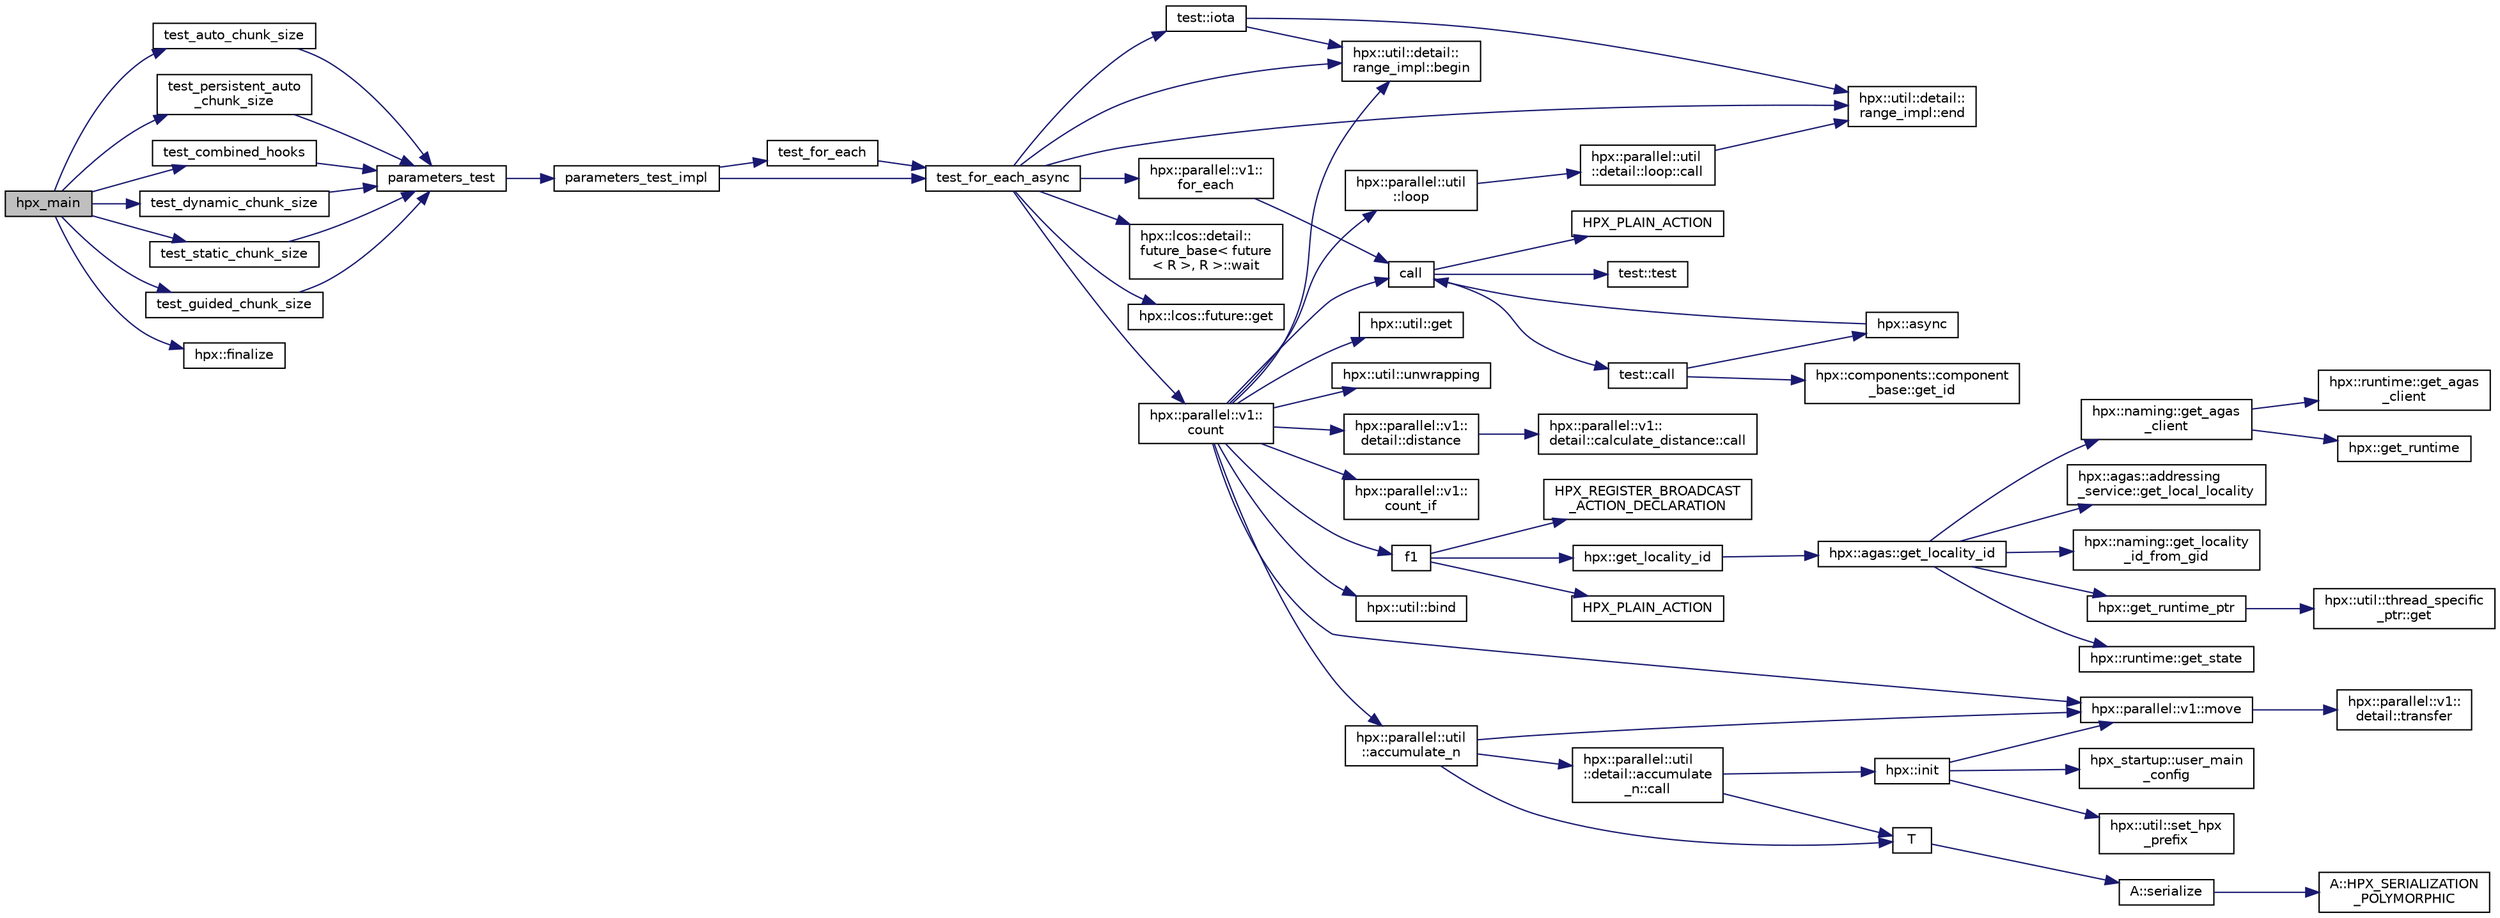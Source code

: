 digraph "hpx_main"
{
  edge [fontname="Helvetica",fontsize="10",labelfontname="Helvetica",labelfontsize="10"];
  node [fontname="Helvetica",fontsize="10",shape=record];
  rankdir="LR";
  Node0 [label="hpx_main",height=0.2,width=0.4,color="black", fillcolor="grey75", style="filled", fontcolor="black"];
  Node0 -> Node1 [color="midnightblue",fontsize="10",style="solid",fontname="Helvetica"];
  Node1 [label="test_dynamic_chunk_size",height=0.2,width=0.4,color="black", fillcolor="white", style="filled",URL="$dc/d90/executor__parameters_8cpp.html#aa2e73af647858473ba1975b4e5ffc17b"];
  Node1 -> Node2 [color="midnightblue",fontsize="10",style="solid",fontname="Helvetica"];
  Node2 [label="parameters_test",height=0.2,width=0.4,color="black", fillcolor="white", style="filled",URL="$dc/d90/executor__parameters_8cpp.html#a5c65433d1d0e307ce8458605874200c7"];
  Node2 -> Node3 [color="midnightblue",fontsize="10",style="solid",fontname="Helvetica"];
  Node3 [label="parameters_test_impl",height=0.2,width=0.4,color="black", fillcolor="white", style="filled",URL="$dc/d90/executor__parameters_8cpp.html#a8ee56958cf75d45faaa2744384fec6c2"];
  Node3 -> Node4 [color="midnightblue",fontsize="10",style="solid",fontname="Helvetica"];
  Node4 [label="test_for_each",height=0.2,width=0.4,color="black", fillcolor="white", style="filled",URL="$d1/d33/foreach_8cpp.html#a72d426cf253d972ca84588bf27a38ad1"];
  Node4 -> Node5 [color="midnightblue",fontsize="10",style="solid",fontname="Helvetica"];
  Node5 [label="test_for_each_async",height=0.2,width=0.4,color="black", fillcolor="white", style="filled",URL="$d4/d2c/algorithms_2foreach__tests_8hpp.html#a69c5edf24498613fdeab313a0c08e59f"];
  Node5 -> Node6 [color="midnightblue",fontsize="10",style="solid",fontname="Helvetica"];
  Node6 [label="test::iota",height=0.2,width=0.4,color="black", fillcolor="white", style="filled",URL="$df/d04/namespacetest.html#abdbbc37e6fb67287495e853a554c493a"];
  Node6 -> Node7 [color="midnightblue",fontsize="10",style="solid",fontname="Helvetica"];
  Node7 [label="hpx::util::detail::\lrange_impl::begin",height=0.2,width=0.4,color="black", fillcolor="white", style="filled",URL="$d4/d4a/namespacehpx_1_1util_1_1detail_1_1range__impl.html#a31e165df2b865cdd961f35ce938db41a"];
  Node6 -> Node8 [color="midnightblue",fontsize="10",style="solid",fontname="Helvetica"];
  Node8 [label="hpx::util::detail::\lrange_impl::end",height=0.2,width=0.4,color="black", fillcolor="white", style="filled",URL="$d4/d4a/namespacehpx_1_1util_1_1detail_1_1range__impl.html#afb2ea48b0902f52ee4d8b764807b4316"];
  Node5 -> Node7 [color="midnightblue",fontsize="10",style="solid",fontname="Helvetica"];
  Node5 -> Node8 [color="midnightblue",fontsize="10",style="solid",fontname="Helvetica"];
  Node5 -> Node9 [color="midnightblue",fontsize="10",style="solid",fontname="Helvetica"];
  Node9 [label="hpx::parallel::v1::\lfor_each",height=0.2,width=0.4,color="black", fillcolor="white", style="filled",URL="$db/db9/namespacehpx_1_1parallel_1_1v1.html#a7669848e3e4ff6cee42c8f645101970f"];
  Node9 -> Node10 [color="midnightblue",fontsize="10",style="solid",fontname="Helvetica"];
  Node10 [label="call",height=0.2,width=0.4,color="black", fillcolor="white", style="filled",URL="$d2/d67/promise__1620_8cpp.html#a58357f0b82bc761e1d0b9091ed563a70"];
  Node10 -> Node11 [color="midnightblue",fontsize="10",style="solid",fontname="Helvetica"];
  Node11 [label="test::test",height=0.2,width=0.4,color="black", fillcolor="white", style="filled",URL="$d8/d89/structtest.html#ab42d5ece712d716b04cb3f686f297a26"];
  Node10 -> Node12 [color="midnightblue",fontsize="10",style="solid",fontname="Helvetica"];
  Node12 [label="HPX_PLAIN_ACTION",height=0.2,width=0.4,color="black", fillcolor="white", style="filled",URL="$d2/d67/promise__1620_8cpp.html#ab96aab827a4b1fcaf66cfe0ba83fef23"];
  Node10 -> Node13 [color="midnightblue",fontsize="10",style="solid",fontname="Helvetica"];
  Node13 [label="test::call",height=0.2,width=0.4,color="black", fillcolor="white", style="filled",URL="$d8/d89/structtest.html#aeb29e7ed6518b9426ccf1344c52620ae"];
  Node13 -> Node14 [color="midnightblue",fontsize="10",style="solid",fontname="Helvetica"];
  Node14 [label="hpx::async",height=0.2,width=0.4,color="black", fillcolor="white", style="filled",URL="$d8/d83/namespacehpx.html#acb7d8e37b73b823956ce144f9a57eaa4"];
  Node14 -> Node10 [color="midnightblue",fontsize="10",style="solid",fontname="Helvetica"];
  Node13 -> Node15 [color="midnightblue",fontsize="10",style="solid",fontname="Helvetica"];
  Node15 [label="hpx::components::component\l_base::get_id",height=0.2,width=0.4,color="black", fillcolor="white", style="filled",URL="$d2/de6/classhpx_1_1components_1_1component__base.html#a4c8fd93514039bdf01c48d66d82b19cd"];
  Node5 -> Node16 [color="midnightblue",fontsize="10",style="solid",fontname="Helvetica"];
  Node16 [label="hpx::lcos::detail::\lfuture_base\< future\l\< R \>, R \>::wait",height=0.2,width=0.4,color="black", fillcolor="white", style="filled",URL="$d5/dd7/classhpx_1_1lcos_1_1detail_1_1future__base.html#a028190ad98b2865e267745247b6b5ae8"];
  Node5 -> Node17 [color="midnightblue",fontsize="10",style="solid",fontname="Helvetica"];
  Node17 [label="hpx::lcos::future::get",height=0.2,width=0.4,color="black", fillcolor="white", style="filled",URL="$d0/d33/classhpx_1_1lcos_1_1future.html#a8c28269486d5620ac48af349f17bb41c"];
  Node5 -> Node18 [color="midnightblue",fontsize="10",style="solid",fontname="Helvetica"];
  Node18 [label="hpx::parallel::v1::\lcount",height=0.2,width=0.4,color="black", fillcolor="white", style="filled",URL="$db/db9/namespacehpx_1_1parallel_1_1v1.html#a19d058114a2bd44801aab4176b188e23"];
  Node18 -> Node19 [color="midnightblue",fontsize="10",style="solid",fontname="Helvetica"];
  Node19 [label="hpx::parallel::v1::\lcount_if",height=0.2,width=0.4,color="black", fillcolor="white", style="filled",URL="$db/db9/namespacehpx_1_1parallel_1_1v1.html#ad836ff017ec208c2d6388a9b47b05ce0"];
  Node18 -> Node20 [color="midnightblue",fontsize="10",style="solid",fontname="Helvetica"];
  Node20 [label="f1",height=0.2,width=0.4,color="black", fillcolor="white", style="filled",URL="$d8/d8b/broadcast_8cpp.html#a1751fbd41f2529b84514a9dbd767959a"];
  Node20 -> Node21 [color="midnightblue",fontsize="10",style="solid",fontname="Helvetica"];
  Node21 [label="hpx::get_locality_id",height=0.2,width=0.4,color="black", fillcolor="white", style="filled",URL="$d8/d83/namespacehpx.html#a158d7c54a657bb364c1704033010697b",tooltip="Return the number of the locality this function is being called from. "];
  Node21 -> Node22 [color="midnightblue",fontsize="10",style="solid",fontname="Helvetica"];
  Node22 [label="hpx::agas::get_locality_id",height=0.2,width=0.4,color="black", fillcolor="white", style="filled",URL="$dc/d54/namespacehpx_1_1agas.html#a491cc2ddecdf0f1a9129900caa6a4d3e"];
  Node22 -> Node23 [color="midnightblue",fontsize="10",style="solid",fontname="Helvetica"];
  Node23 [label="hpx::get_runtime_ptr",height=0.2,width=0.4,color="black", fillcolor="white", style="filled",URL="$d8/d83/namespacehpx.html#af29daf2bb3e01b4d6495a1742b6cce64"];
  Node23 -> Node24 [color="midnightblue",fontsize="10",style="solid",fontname="Helvetica"];
  Node24 [label="hpx::util::thread_specific\l_ptr::get",height=0.2,width=0.4,color="black", fillcolor="white", style="filled",URL="$d4/d4c/structhpx_1_1util_1_1thread__specific__ptr.html#a3b27d8520710478aa41d1f74206bdba9"];
  Node22 -> Node25 [color="midnightblue",fontsize="10",style="solid",fontname="Helvetica"];
  Node25 [label="hpx::runtime::get_state",height=0.2,width=0.4,color="black", fillcolor="white", style="filled",URL="$d0/d7b/classhpx_1_1runtime.html#ab405f80e060dac95d624520f38b0524c"];
  Node22 -> Node26 [color="midnightblue",fontsize="10",style="solid",fontname="Helvetica"];
  Node26 [label="hpx::naming::get_agas\l_client",height=0.2,width=0.4,color="black", fillcolor="white", style="filled",URL="$d4/dc9/namespacehpx_1_1naming.html#a0408fffd5d34b620712a801b0ae3b032"];
  Node26 -> Node27 [color="midnightblue",fontsize="10",style="solid",fontname="Helvetica"];
  Node27 [label="hpx::get_runtime",height=0.2,width=0.4,color="black", fillcolor="white", style="filled",URL="$d8/d83/namespacehpx.html#aef902cc6c7dd3b9fbadf34d1e850a070"];
  Node26 -> Node28 [color="midnightblue",fontsize="10",style="solid",fontname="Helvetica"];
  Node28 [label="hpx::runtime::get_agas\l_client",height=0.2,width=0.4,color="black", fillcolor="white", style="filled",URL="$d0/d7b/classhpx_1_1runtime.html#aeb5dddd30d6b9861669af8ad44d1a96a"];
  Node22 -> Node29 [color="midnightblue",fontsize="10",style="solid",fontname="Helvetica"];
  Node29 [label="hpx::agas::addressing\l_service::get_local_locality",height=0.2,width=0.4,color="black", fillcolor="white", style="filled",URL="$db/d58/structhpx_1_1agas_1_1addressing__service.html#ab52c19a37c2a7a006c6c15f90ad0539c"];
  Node22 -> Node30 [color="midnightblue",fontsize="10",style="solid",fontname="Helvetica"];
  Node30 [label="hpx::naming::get_locality\l_id_from_gid",height=0.2,width=0.4,color="black", fillcolor="white", style="filled",URL="$d4/dc9/namespacehpx_1_1naming.html#a7fd43037784560bd04fda9b49e33529f"];
  Node20 -> Node31 [color="midnightblue",fontsize="10",style="solid",fontname="Helvetica"];
  Node31 [label="HPX_PLAIN_ACTION",height=0.2,width=0.4,color="black", fillcolor="white", style="filled",URL="$d8/d8b/broadcast_8cpp.html#a19685a0394ce6a99351f7a679f6eeefc"];
  Node20 -> Node32 [color="midnightblue",fontsize="10",style="solid",fontname="Helvetica"];
  Node32 [label="HPX_REGISTER_BROADCAST\l_ACTION_DECLARATION",height=0.2,width=0.4,color="black", fillcolor="white", style="filled",URL="$d7/d38/addressing__service_8cpp.html#a573d764d9cb34eec46a4bdffcf07875f"];
  Node18 -> Node33 [color="midnightblue",fontsize="10",style="solid",fontname="Helvetica"];
  Node33 [label="hpx::parallel::util\l::loop",height=0.2,width=0.4,color="black", fillcolor="white", style="filled",URL="$df/dc6/namespacehpx_1_1parallel_1_1util.html#a3f434e00f42929aac85debb8c5782213"];
  Node33 -> Node34 [color="midnightblue",fontsize="10",style="solid",fontname="Helvetica"];
  Node34 [label="hpx::parallel::util\l::detail::loop::call",height=0.2,width=0.4,color="black", fillcolor="white", style="filled",URL="$da/d06/structhpx_1_1parallel_1_1util_1_1detail_1_1loop.html#a5c5e8dbda782f09cdb7bc2509e3bf09e"];
  Node34 -> Node8 [color="midnightblue",fontsize="10",style="solid",fontname="Helvetica"];
  Node18 -> Node35 [color="midnightblue",fontsize="10",style="solid",fontname="Helvetica"];
  Node35 [label="hpx::util::bind",height=0.2,width=0.4,color="black", fillcolor="white", style="filled",URL="$df/dad/namespacehpx_1_1util.html#ad844caedf82a0173d6909d910c3e48c6"];
  Node18 -> Node36 [color="midnightblue",fontsize="10",style="solid",fontname="Helvetica"];
  Node36 [label="hpx::parallel::v1::move",height=0.2,width=0.4,color="black", fillcolor="white", style="filled",URL="$db/db9/namespacehpx_1_1parallel_1_1v1.html#aa7c4ede081ce786c9d1eb1adff495cfc"];
  Node36 -> Node37 [color="midnightblue",fontsize="10",style="solid",fontname="Helvetica"];
  Node37 [label="hpx::parallel::v1::\ldetail::transfer",height=0.2,width=0.4,color="black", fillcolor="white", style="filled",URL="$d2/ddd/namespacehpx_1_1parallel_1_1v1_1_1detail.html#ab1b56a05e1885ca7cc7ffa1804dd2f3c"];
  Node18 -> Node38 [color="midnightblue",fontsize="10",style="solid",fontname="Helvetica"];
  Node38 [label="hpx::util::get",height=0.2,width=0.4,color="black", fillcolor="white", style="filled",URL="$df/dad/namespacehpx_1_1util.html#a5cbd3c41f03f4d4acaedaa4777e3cc02"];
  Node18 -> Node10 [color="midnightblue",fontsize="10",style="solid",fontname="Helvetica"];
  Node18 -> Node39 [color="midnightblue",fontsize="10",style="solid",fontname="Helvetica"];
  Node39 [label="hpx::parallel::v1::\ldetail::distance",height=0.2,width=0.4,color="black", fillcolor="white", style="filled",URL="$d2/ddd/namespacehpx_1_1parallel_1_1v1_1_1detail.html#a6bea3c6a5f470cad11f27ee6bab4a33f"];
  Node39 -> Node40 [color="midnightblue",fontsize="10",style="solid",fontname="Helvetica"];
  Node40 [label="hpx::parallel::v1::\ldetail::calculate_distance::call",height=0.2,width=0.4,color="black", fillcolor="white", style="filled",URL="$db/dfa/structhpx_1_1parallel_1_1v1_1_1detail_1_1calculate__distance.html#a950a6627830a7d019ac0e734b0a447bf"];
  Node18 -> Node41 [color="midnightblue",fontsize="10",style="solid",fontname="Helvetica"];
  Node41 [label="hpx::util::unwrapping",height=0.2,width=0.4,color="black", fillcolor="white", style="filled",URL="$df/dad/namespacehpx_1_1util.html#a7529d9ac687684c33403cdd1f9cef8e4"];
  Node18 -> Node42 [color="midnightblue",fontsize="10",style="solid",fontname="Helvetica"];
  Node42 [label="hpx::parallel::util\l::accumulate_n",height=0.2,width=0.4,color="black", fillcolor="white", style="filled",URL="$df/dc6/namespacehpx_1_1parallel_1_1util.html#af19f9a2722f97c2247ea5d0dbb5e2d25"];
  Node42 -> Node43 [color="midnightblue",fontsize="10",style="solid",fontname="Helvetica"];
  Node43 [label="hpx::parallel::util\l::detail::accumulate\l_n::call",height=0.2,width=0.4,color="black", fillcolor="white", style="filled",URL="$d8/d3b/structhpx_1_1parallel_1_1util_1_1detail_1_1accumulate__n.html#a765aceb8ab313fc92f7c4aaf70ccca8f"];
  Node43 -> Node44 [color="midnightblue",fontsize="10",style="solid",fontname="Helvetica"];
  Node44 [label="hpx::init",height=0.2,width=0.4,color="black", fillcolor="white", style="filled",URL="$d8/d83/namespacehpx.html#a3c694ea960b47c56b33351ba16e3d76b",tooltip="Main entry point for launching the HPX runtime system. "];
  Node44 -> Node45 [color="midnightblue",fontsize="10",style="solid",fontname="Helvetica"];
  Node45 [label="hpx::util::set_hpx\l_prefix",height=0.2,width=0.4,color="black", fillcolor="white", style="filled",URL="$df/dad/namespacehpx_1_1util.html#ae40a23c1ba0a48d9304dcf717a95793e"];
  Node44 -> Node46 [color="midnightblue",fontsize="10",style="solid",fontname="Helvetica"];
  Node46 [label="hpx_startup::user_main\l_config",height=0.2,width=0.4,color="black", fillcolor="white", style="filled",URL="$d3/dd2/namespacehpx__startup.html#aaac571d88bd3912a4225a23eb3261637"];
  Node44 -> Node36 [color="midnightblue",fontsize="10",style="solid",fontname="Helvetica"];
  Node43 -> Node47 [color="midnightblue",fontsize="10",style="solid",fontname="Helvetica"];
  Node47 [label="T",height=0.2,width=0.4,color="black", fillcolor="white", style="filled",URL="$db/d33/polymorphic__semiintrusive__template_8cpp.html#ad187658f9cb91c1312b39ae7e896f1ea"];
  Node47 -> Node48 [color="midnightblue",fontsize="10",style="solid",fontname="Helvetica"];
  Node48 [label="A::serialize",height=0.2,width=0.4,color="black", fillcolor="white", style="filled",URL="$d7/da0/struct_a.html#a5f5c287cf471e274ed9dda0da1592212"];
  Node48 -> Node49 [color="midnightblue",fontsize="10",style="solid",fontname="Helvetica"];
  Node49 [label="A::HPX_SERIALIZATION\l_POLYMORPHIC",height=0.2,width=0.4,color="black", fillcolor="white", style="filled",URL="$d7/da0/struct_a.html#ada978cc156cebbafddb1f3aa4c01918c"];
  Node42 -> Node36 [color="midnightblue",fontsize="10",style="solid",fontname="Helvetica"];
  Node42 -> Node47 [color="midnightblue",fontsize="10",style="solid",fontname="Helvetica"];
  Node18 -> Node7 [color="midnightblue",fontsize="10",style="solid",fontname="Helvetica"];
  Node3 -> Node5 [color="midnightblue",fontsize="10",style="solid",fontname="Helvetica"];
  Node0 -> Node50 [color="midnightblue",fontsize="10",style="solid",fontname="Helvetica"];
  Node50 [label="test_static_chunk_size",height=0.2,width=0.4,color="black", fillcolor="white", style="filled",URL="$dc/d90/executor__parameters_8cpp.html#a5e0442c99c510f1c755731abeb9b944c"];
  Node50 -> Node2 [color="midnightblue",fontsize="10",style="solid",fontname="Helvetica"];
  Node0 -> Node51 [color="midnightblue",fontsize="10",style="solid",fontname="Helvetica"];
  Node51 [label="test_guided_chunk_size",height=0.2,width=0.4,color="black", fillcolor="white", style="filled",URL="$dc/d90/executor__parameters_8cpp.html#aa4ccbdbd0a979d5e7375d6fa5eca270f"];
  Node51 -> Node2 [color="midnightblue",fontsize="10",style="solid",fontname="Helvetica"];
  Node0 -> Node52 [color="midnightblue",fontsize="10",style="solid",fontname="Helvetica"];
  Node52 [label="test_auto_chunk_size",height=0.2,width=0.4,color="black", fillcolor="white", style="filled",URL="$dc/d90/executor__parameters_8cpp.html#a6ad1eabf81567bccf7aa1f651826fc71"];
  Node52 -> Node2 [color="midnightblue",fontsize="10",style="solid",fontname="Helvetica"];
  Node0 -> Node53 [color="midnightblue",fontsize="10",style="solid",fontname="Helvetica"];
  Node53 [label="test_persistent_auto\l_chunk_size",height=0.2,width=0.4,color="black", fillcolor="white", style="filled",URL="$dc/d90/executor__parameters_8cpp.html#a6081c847e9df414deac648d8ff0e3605"];
  Node53 -> Node2 [color="midnightblue",fontsize="10",style="solid",fontname="Helvetica"];
  Node0 -> Node54 [color="midnightblue",fontsize="10",style="solid",fontname="Helvetica"];
  Node54 [label="test_combined_hooks",height=0.2,width=0.4,color="black", fillcolor="white", style="filled",URL="$dc/d90/executor__parameters_8cpp.html#ade7b360eced72eace96feb69ccf4ce50"];
  Node54 -> Node2 [color="midnightblue",fontsize="10",style="solid",fontname="Helvetica"];
  Node0 -> Node55 [color="midnightblue",fontsize="10",style="solid",fontname="Helvetica"];
  Node55 [label="hpx::finalize",height=0.2,width=0.4,color="black", fillcolor="white", style="filled",URL="$d8/d83/namespacehpx.html#a8f5d18e423b3ad43e343d1571acd5f64",tooltip="Main function to gracefully terminate the HPX runtime system. "];
}
